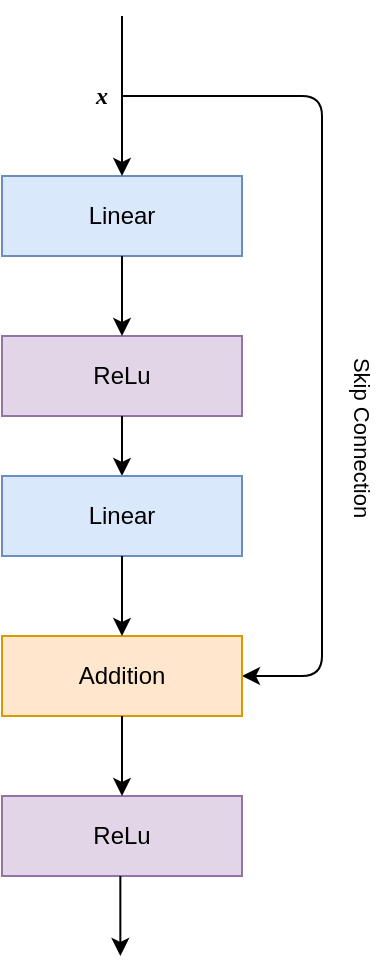 <mxfile version="13.7.6" type="device"><diagram id="mDGChBQfaX147tLIWm7w" name="Page-1"><mxGraphModel dx="1185" dy="669" grid="1" gridSize="10" guides="1" tooltips="1" connect="1" arrows="1" fold="1" page="1" pageScale="1" pageWidth="850" pageHeight="1100" math="0" shadow="0"><root><mxCell id="0"/><mxCell id="1" parent="0"/><mxCell id="L_oB3AWZy-Ycs4OMoln1-1" value="&lt;div&gt;Linear&lt;/div&gt;" style="rounded=0;whiteSpace=wrap;html=1;fillColor=#dae8fc;strokeColor=#6c8ebf;" parent="1" vertex="1"><mxGeometry x="70" y="90" width="120" height="40" as="geometry"/></mxCell><mxCell id="L_oB3AWZy-Ycs4OMoln1-2" value="ReLu" style="rounded=0;whiteSpace=wrap;html=1;fillColor=#e1d5e7;strokeColor=#9673a6;" parent="1" vertex="1"><mxGeometry x="70" y="170" width="120" height="40" as="geometry"/></mxCell><mxCell id="L_oB3AWZy-Ycs4OMoln1-3" value="" style="endArrow=classic;html=1;exitX=0.5;exitY=1;exitDx=0;exitDy=0;" parent="1" source="L_oB3AWZy-Ycs4OMoln1-1" target="L_oB3AWZy-Ycs4OMoln1-2" edge="1"><mxGeometry width="50" height="50" relative="1" as="geometry"><mxPoint x="280" y="280" as="sourcePoint"/><mxPoint x="330" y="230" as="targetPoint"/></mxGeometry></mxCell><mxCell id="L_oB3AWZy-Ycs4OMoln1-4" value="" style="endArrow=classic;html=1;entryX=0.5;entryY=0;entryDx=0;entryDy=0;" parent="1" target="L_oB3AWZy-Ycs4OMoln1-1" edge="1"><mxGeometry width="50" height="50" relative="1" as="geometry"><mxPoint x="130" y="10" as="sourcePoint"/><mxPoint x="150" y="10" as="targetPoint"/></mxGeometry></mxCell><mxCell id="L_oB3AWZy-Ycs4OMoln1-6" value="" style="endArrow=classic;html=1;" parent="1" edge="1"><mxGeometry width="50" height="50" relative="1" as="geometry"><mxPoint x="130" y="50" as="sourcePoint"/><mxPoint x="190" y="340" as="targetPoint"/><Array as="points"><mxPoint x="230" y="50"/><mxPoint x="230" y="340"/></Array></mxGeometry></mxCell><mxCell id="HJhJ5CrBVgfXG8xtmMWG-17" value="Skip Connection" style="edgeLabel;html=1;align=center;verticalAlign=middle;resizable=0;points=[];rotation=90;" vertex="1" connectable="0" parent="L_oB3AWZy-Ycs4OMoln1-6"><mxGeometry x="0.315" relative="1" as="geometry"><mxPoint x="20" y="-12.5" as="offset"/></mxGeometry></mxCell><mxCell id="L_oB3AWZy-Ycs4OMoln1-7" value="&lt;font face=&quot;Times New Roman&quot;&gt;&lt;b&gt;&lt;i&gt;x&lt;/i&gt;&lt;/b&gt;&lt;/font&gt;" style="text;html=1;strokeColor=none;fillColor=none;align=center;verticalAlign=middle;whiteSpace=wrap;rounded=0;" parent="1" vertex="1"><mxGeometry x="110" y="40" width="20" height="20" as="geometry"/></mxCell><mxCell id="L_oB3AWZy-Ycs4OMoln1-11" value="" style="endArrow=classic;html=1;exitX=0.5;exitY=1;exitDx=0;exitDy=0;entryX=0.5;entryY=0;entryDx=0;entryDy=0;" parent="1" source="L_oB3AWZy-Ycs4OMoln1-2" target="HJhJ5CrBVgfXG8xtmMWG-6" edge="1"><mxGeometry width="50" height="50" relative="1" as="geometry"><mxPoint x="130" y="210" as="sourcePoint"/><mxPoint x="130" y="235" as="targetPoint"/></mxGeometry></mxCell><mxCell id="HJhJ5CrBVgfXG8xtmMWG-6" value="&lt;div&gt;Linear&lt;/div&gt;" style="rounded=0;whiteSpace=wrap;html=1;fillColor=#dae8fc;strokeColor=#6c8ebf;" vertex="1" parent="1"><mxGeometry x="70" y="240" width="120" height="40" as="geometry"/></mxCell><mxCell id="HJhJ5CrBVgfXG8xtmMWG-7" value="ReLu" style="rounded=0;whiteSpace=wrap;html=1;fillColor=#e1d5e7;strokeColor=#9673a6;" vertex="1" parent="1"><mxGeometry x="70" y="400" width="120" height="40" as="geometry"/></mxCell><mxCell id="HJhJ5CrBVgfXG8xtmMWG-10" value="Addition" style="rounded=0;whiteSpace=wrap;html=1;fillColor=#ffe6cc;strokeColor=#d79b00;" vertex="1" parent="1"><mxGeometry x="70" y="320" width="120" height="40" as="geometry"/></mxCell><mxCell id="HJhJ5CrBVgfXG8xtmMWG-12" value="" style="endArrow=classic;html=1;exitX=0.5;exitY=1;exitDx=0;exitDy=0;entryX=0.5;entryY=0;entryDx=0;entryDy=0;" edge="1" parent="1" source="HJhJ5CrBVgfXG8xtmMWG-6" target="HJhJ5CrBVgfXG8xtmMWG-10"><mxGeometry width="50" height="50" relative="1" as="geometry"><mxPoint x="140" y="220" as="sourcePoint"/><mxPoint x="140" y="250" as="targetPoint"/></mxGeometry></mxCell><mxCell id="HJhJ5CrBVgfXG8xtmMWG-15" value="" style="endArrow=classic;html=1;exitX=0.5;exitY=1;exitDx=0;exitDy=0;entryX=0.5;entryY=0;entryDx=0;entryDy=0;" edge="1" parent="1"><mxGeometry width="50" height="50" relative="1" as="geometry"><mxPoint x="130" y="360" as="sourcePoint"/><mxPoint x="130" y="400" as="targetPoint"/></mxGeometry></mxCell><mxCell id="HJhJ5CrBVgfXG8xtmMWG-16" value="" style="endArrow=classic;html=1;exitX=0.5;exitY=1;exitDx=0;exitDy=0;entryX=0.5;entryY=0;entryDx=0;entryDy=0;" edge="1" parent="1"><mxGeometry width="50" height="50" relative="1" as="geometry"><mxPoint x="129.17" y="440" as="sourcePoint"/><mxPoint x="129.17" y="480" as="targetPoint"/></mxGeometry></mxCell></root></mxGraphModel></diagram></mxfile>